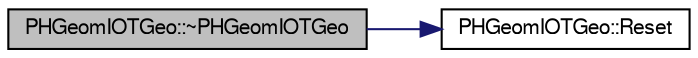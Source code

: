 digraph "PHGeomIOTGeo::~PHGeomIOTGeo"
{
  bgcolor="transparent";
  edge [fontname="FreeSans",fontsize="10",labelfontname="FreeSans",labelfontsize="10"];
  node [fontname="FreeSans",fontsize="10",shape=record];
  rankdir="LR";
  Node1 [label="PHGeomIOTGeo::~PHGeomIOTGeo",height=0.2,width=0.4,color="black", fillcolor="grey75", style="filled" fontcolor="black"];
  Node1 -> Node2 [color="midnightblue",fontsize="10",style="solid",fontname="FreeSans"];
  Node2 [label="PHGeomIOTGeo::Reset",height=0.2,width=0.4,color="black",URL="$de/de3/classPHGeomIOTGeo.html#ab11914a5bcebed763edba73798b25a08",tooltip="Clear Event. "];
}
